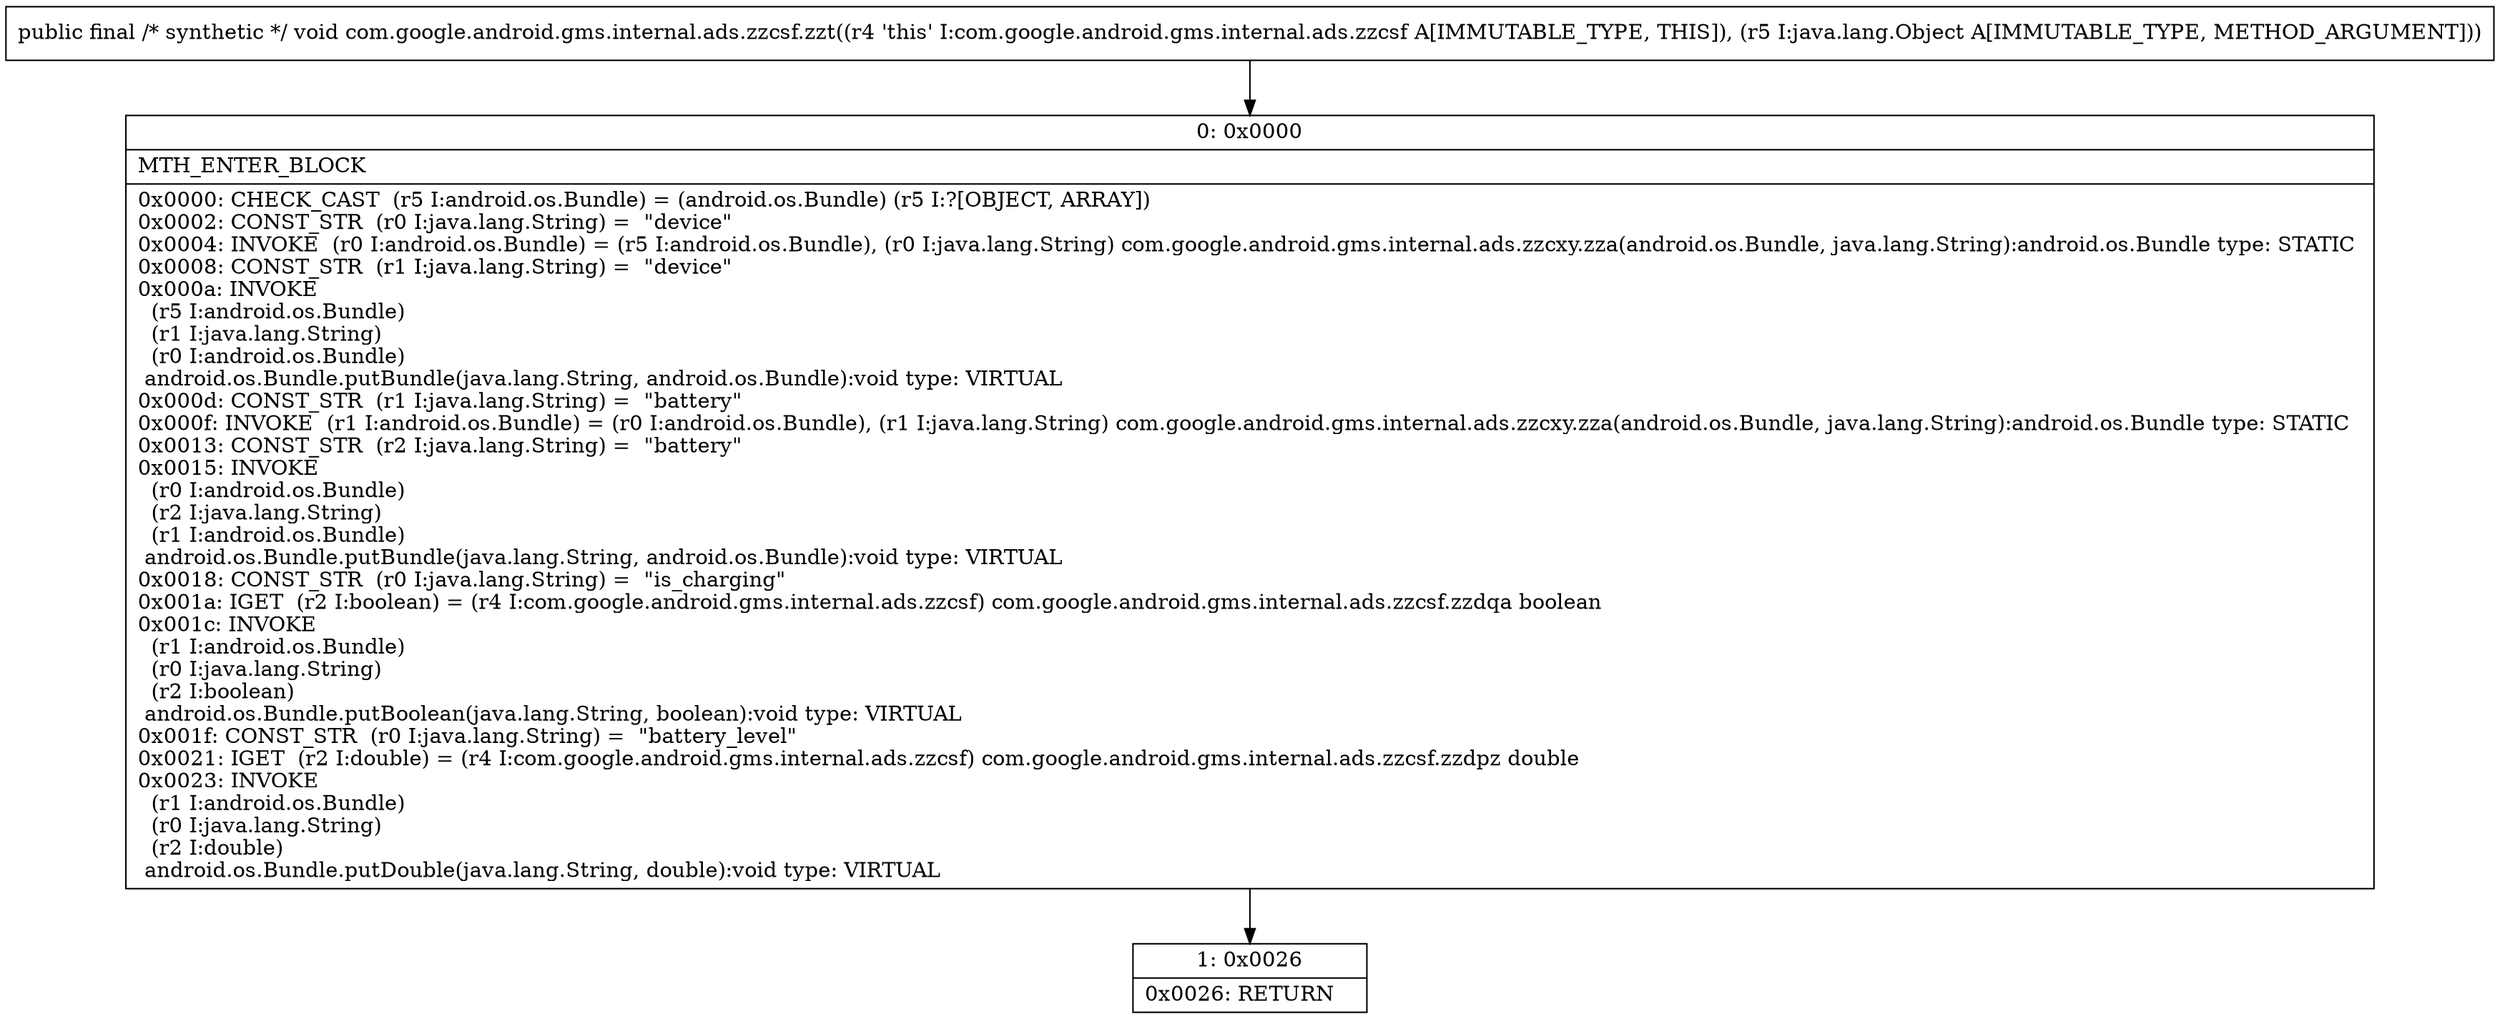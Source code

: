 digraph "CFG forcom.google.android.gms.internal.ads.zzcsf.zzt(Ljava\/lang\/Object;)V" {
Node_0 [shape=record,label="{0\:\ 0x0000|MTH_ENTER_BLOCK\l|0x0000: CHECK_CAST  (r5 I:android.os.Bundle) = (android.os.Bundle) (r5 I:?[OBJECT, ARRAY]) \l0x0002: CONST_STR  (r0 I:java.lang.String) =  \"device\" \l0x0004: INVOKE  (r0 I:android.os.Bundle) = (r5 I:android.os.Bundle), (r0 I:java.lang.String) com.google.android.gms.internal.ads.zzcxy.zza(android.os.Bundle, java.lang.String):android.os.Bundle type: STATIC \l0x0008: CONST_STR  (r1 I:java.lang.String) =  \"device\" \l0x000a: INVOKE  \l  (r5 I:android.os.Bundle)\l  (r1 I:java.lang.String)\l  (r0 I:android.os.Bundle)\l android.os.Bundle.putBundle(java.lang.String, android.os.Bundle):void type: VIRTUAL \l0x000d: CONST_STR  (r1 I:java.lang.String) =  \"battery\" \l0x000f: INVOKE  (r1 I:android.os.Bundle) = (r0 I:android.os.Bundle), (r1 I:java.lang.String) com.google.android.gms.internal.ads.zzcxy.zza(android.os.Bundle, java.lang.String):android.os.Bundle type: STATIC \l0x0013: CONST_STR  (r2 I:java.lang.String) =  \"battery\" \l0x0015: INVOKE  \l  (r0 I:android.os.Bundle)\l  (r2 I:java.lang.String)\l  (r1 I:android.os.Bundle)\l android.os.Bundle.putBundle(java.lang.String, android.os.Bundle):void type: VIRTUAL \l0x0018: CONST_STR  (r0 I:java.lang.String) =  \"is_charging\" \l0x001a: IGET  (r2 I:boolean) = (r4 I:com.google.android.gms.internal.ads.zzcsf) com.google.android.gms.internal.ads.zzcsf.zzdqa boolean \l0x001c: INVOKE  \l  (r1 I:android.os.Bundle)\l  (r0 I:java.lang.String)\l  (r2 I:boolean)\l android.os.Bundle.putBoolean(java.lang.String, boolean):void type: VIRTUAL \l0x001f: CONST_STR  (r0 I:java.lang.String) =  \"battery_level\" \l0x0021: IGET  (r2 I:double) = (r4 I:com.google.android.gms.internal.ads.zzcsf) com.google.android.gms.internal.ads.zzcsf.zzdpz double \l0x0023: INVOKE  \l  (r1 I:android.os.Bundle)\l  (r0 I:java.lang.String)\l  (r2 I:double)\l android.os.Bundle.putDouble(java.lang.String, double):void type: VIRTUAL \l}"];
Node_1 [shape=record,label="{1\:\ 0x0026|0x0026: RETURN   \l}"];
MethodNode[shape=record,label="{public final \/* synthetic *\/ void com.google.android.gms.internal.ads.zzcsf.zzt((r4 'this' I:com.google.android.gms.internal.ads.zzcsf A[IMMUTABLE_TYPE, THIS]), (r5 I:java.lang.Object A[IMMUTABLE_TYPE, METHOD_ARGUMENT])) }"];
MethodNode -> Node_0;
Node_0 -> Node_1;
}

